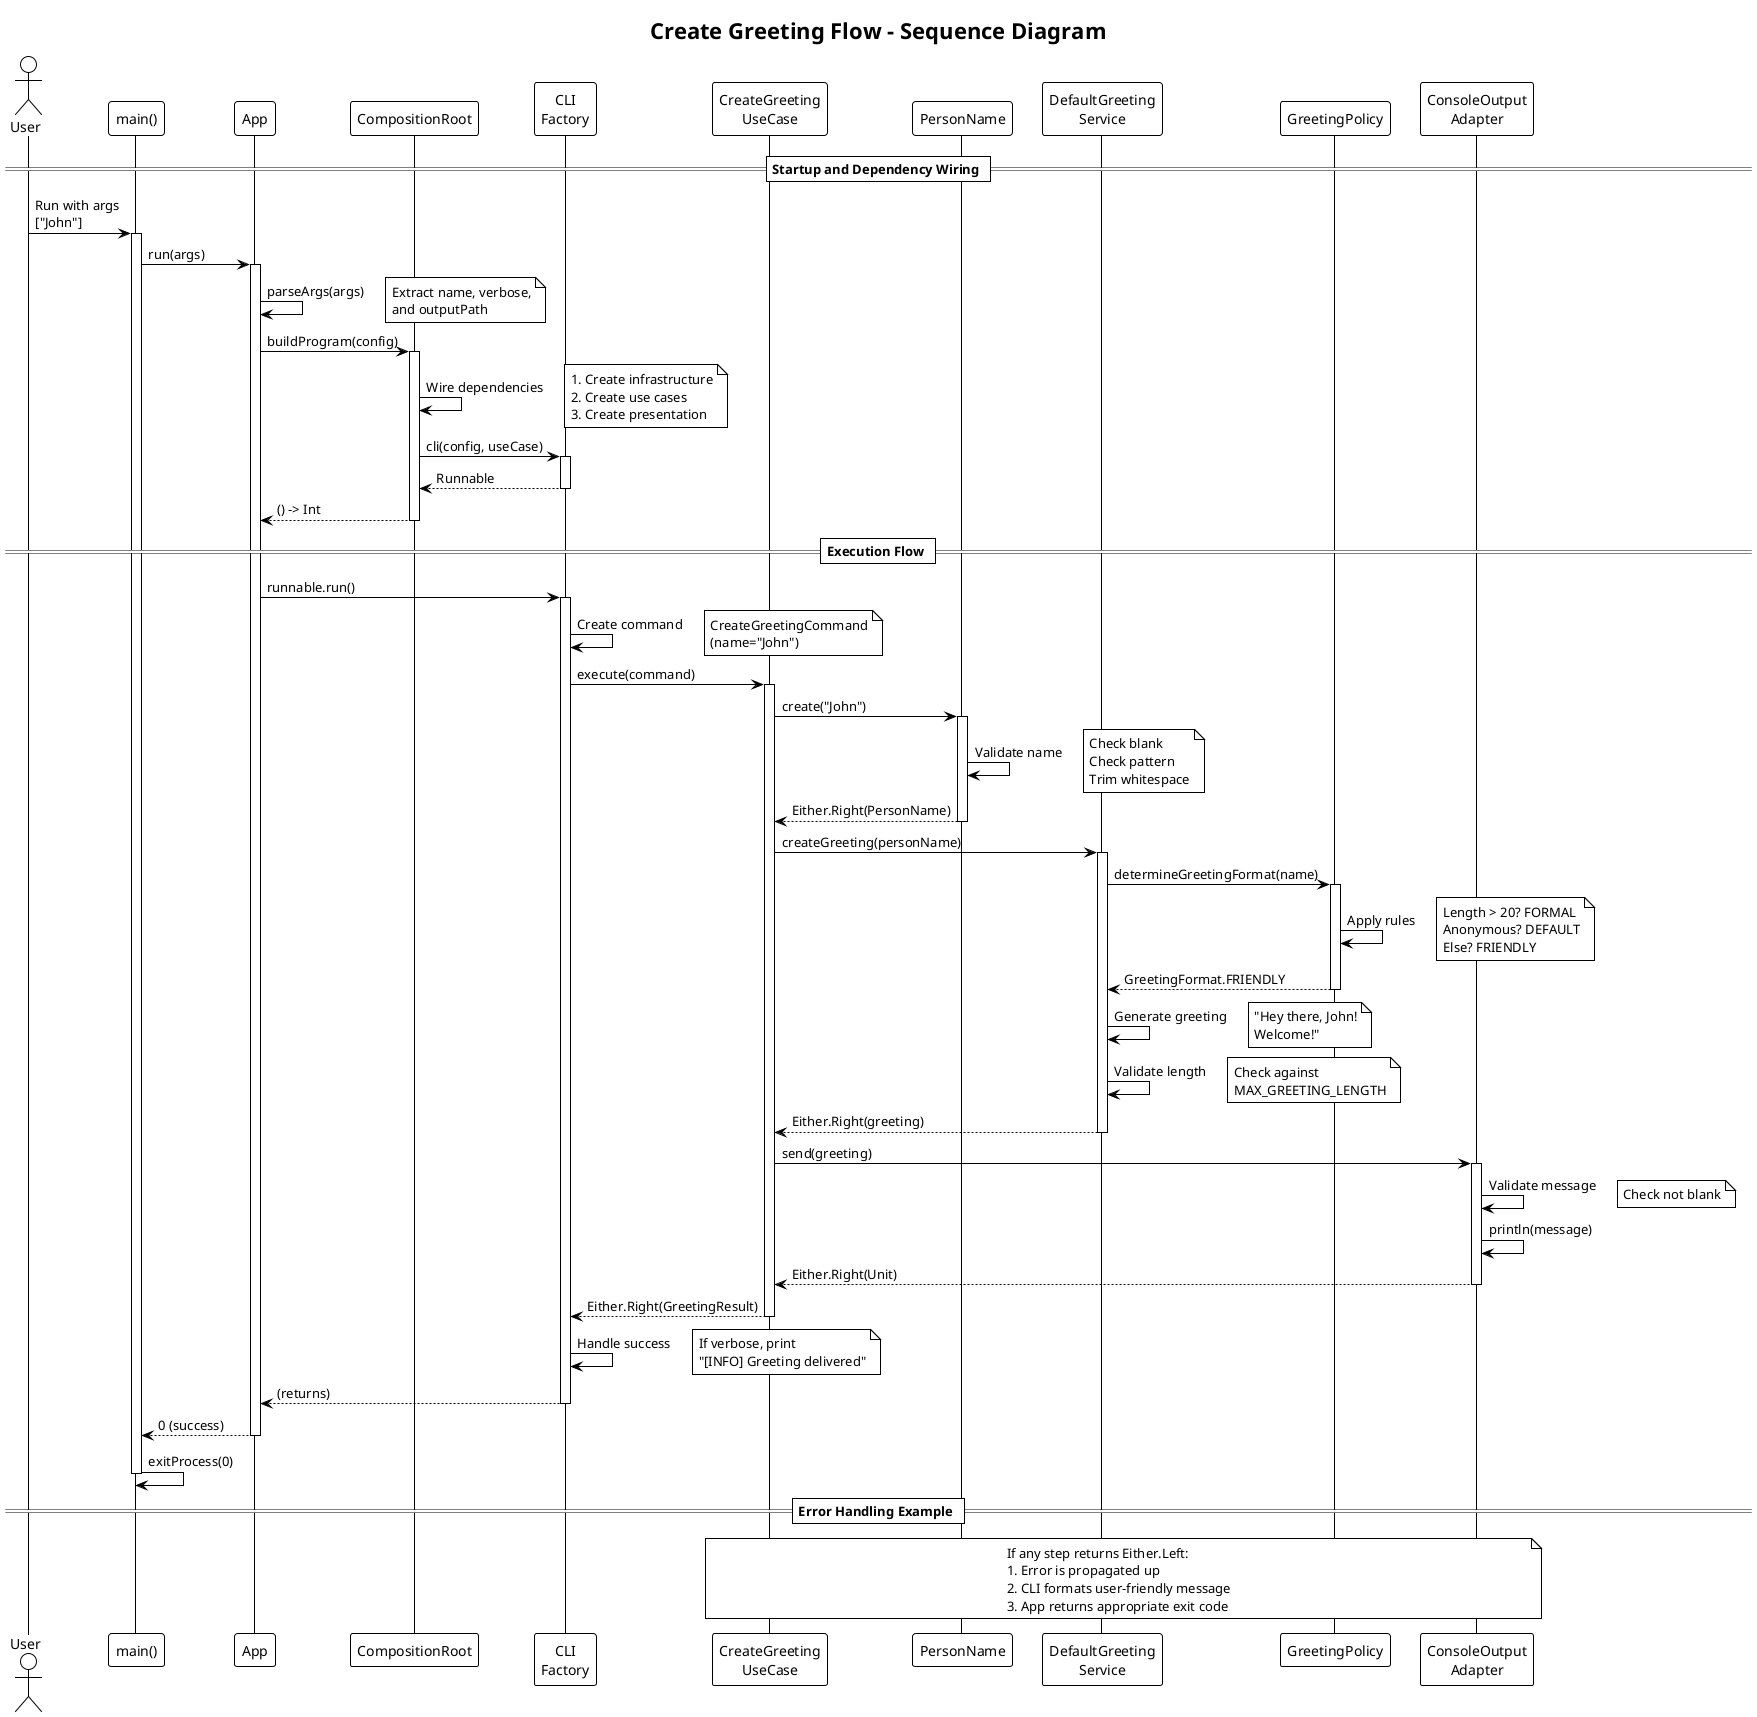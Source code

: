 @startuml greeting-flow-sequence
!theme plain
title Create Greeting Flow - Sequence Diagram

actor User
participant "main()" as Main
participant "App" as App
participant "CompositionRoot" as CR
participant "CLI\nFactory" as CLI
participant "CreateGreeting\nUseCase" as UC
participant "PersonName" as PN
participant "DefaultGreeting\nService" as GS
participant "GreetingPolicy" as GP
participant "ConsoleOutput\nAdapter" as OUT

== Startup and Dependency Wiring ==

User -> Main: Run with args\n["John"]
activate Main

Main -> App: run(args)
activate App

App -> App: parseArgs(args)
note right: Extract name, verbose,\nand outputPath

App -> CR: buildProgram(config)
activate CR

CR -> CR: Wire dependencies
note right
  1. Create infrastructure
  2. Create use cases
  3. Create presentation
end note

CR -> CLI: cli(config, useCase)
activate CLI
CLI --> CR: Runnable
deactivate CLI

CR --> App: () -> Int
deactivate CR

== Execution Flow ==

App -> CLI: runnable.run()
activate CLI

CLI -> CLI: Create command
note right: CreateGreetingCommand\n(name="John")

CLI -> UC: execute(command)
activate UC

UC -> PN: create("John")
activate PN

PN -> PN: Validate name
note right: Check blank\nCheck pattern\nTrim whitespace

PN --> UC: Either.Right(PersonName)
deactivate PN

UC -> GS: createGreeting(personName)
activate GS

GS -> GP: determineGreetingFormat(name)
activate GP

GP -> GP: Apply rules
note right: Length > 20? FORMAL\nAnonymous? DEFAULT\nElse? FRIENDLY

GP --> GS: GreetingFormat.FRIENDLY
deactivate GP

GS -> GS: Generate greeting
note right: "Hey there, John!\nWelcome!"

GS -> GS: Validate length
note right: Check against\nMAX_GREETING_LENGTH

GS --> UC: Either.Right(greeting)
deactivate GS

UC -> OUT: send(greeting)
activate OUT

OUT -> OUT: Validate message
note right: Check not blank

OUT -> OUT: println(message)
OUT --> UC: Either.Right(Unit)
deactivate OUT

UC --> CLI: Either.Right(GreetingResult)
deactivate UC

CLI -> CLI: Handle success
note right: If verbose, print\n"[INFO] Greeting delivered"

CLI --> App: (returns)
deactivate CLI

App --> Main: 0 (success)
deactivate App

Main -> Main: exitProcess(0)
deactivate Main

== Error Handling Example ==

note over UC, OUT
  If any step returns Either.Left:
  1. Error is propagated up
  2. CLI formats user-friendly message
  3. App returns appropriate exit code
end note

@enduml